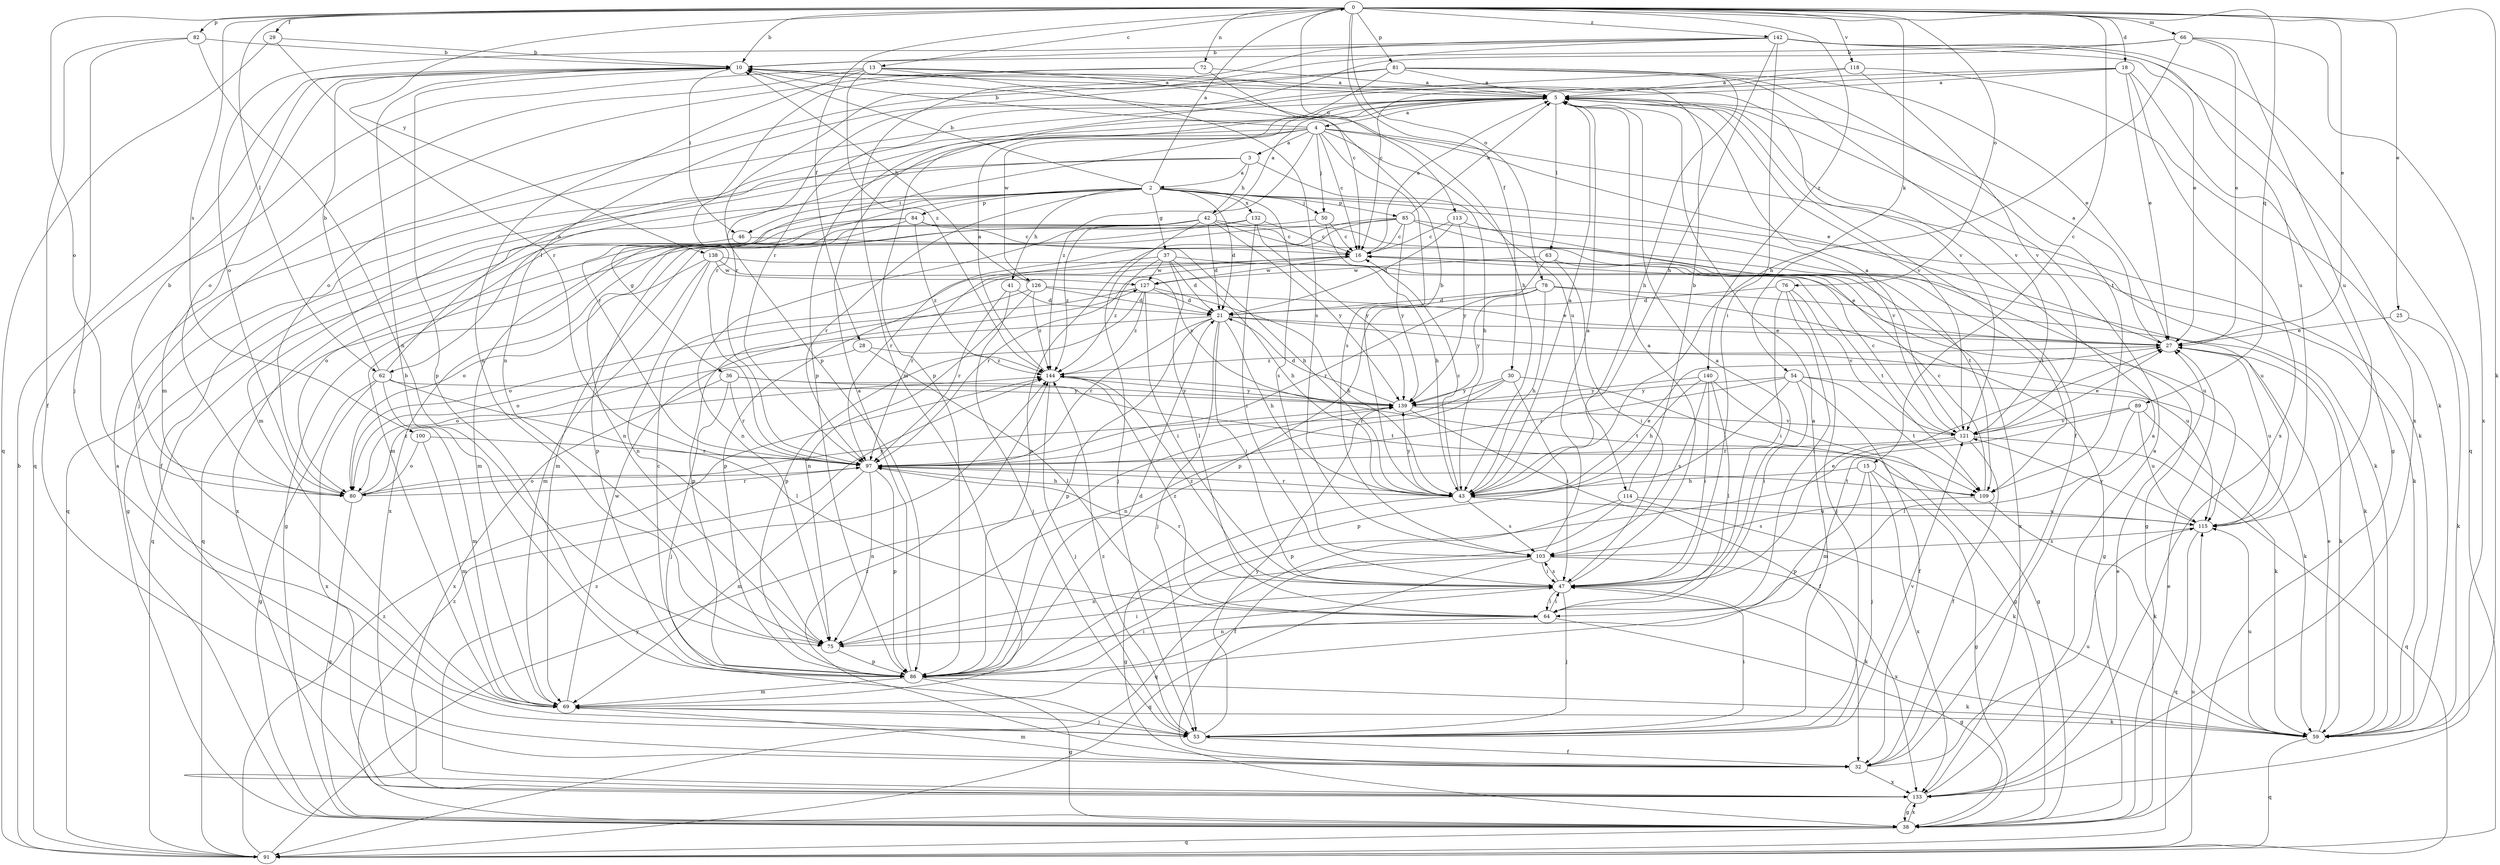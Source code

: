 strict digraph  {
0;
2;
3;
4;
5;
10;
13;
15;
16;
18;
21;
25;
27;
28;
29;
30;
32;
36;
37;
38;
41;
42;
43;
46;
47;
50;
53;
54;
59;
62;
63;
64;
66;
69;
72;
75;
76;
78;
80;
81;
82;
84;
85;
86;
89;
91;
97;
100;
103;
109;
113;
114;
115;
118;
121;
126;
127;
132;
133;
138;
139;
140;
142;
144;
0 -> 10  [label=b];
0 -> 13  [label=c];
0 -> 15  [label=c];
0 -> 18  [label=d];
0 -> 25  [label=e];
0 -> 27  [label=e];
0 -> 28  [label=f];
0 -> 29  [label=f];
0 -> 30  [label=f];
0 -> 54  [label=k];
0 -> 59  [label=k];
0 -> 62  [label=l];
0 -> 66  [label=m];
0 -> 72  [label=n];
0 -> 76  [label=o];
0 -> 78  [label=o];
0 -> 80  [label=o];
0 -> 81  [label=p];
0 -> 82  [label=p];
0 -> 89  [label=q];
0 -> 100  [label=s];
0 -> 113  [label=u];
0 -> 118  [label=v];
0 -> 138  [label=y];
0 -> 140  [label=z];
0 -> 142  [label=z];
2 -> 0  [label=a];
2 -> 10  [label=b];
2 -> 21  [label=d];
2 -> 36  [label=g];
2 -> 37  [label=g];
2 -> 38  [label=g];
2 -> 41  [label=h];
2 -> 46  [label=i];
2 -> 50  [label=j];
2 -> 59  [label=k];
2 -> 69  [label=m];
2 -> 84  [label=p];
2 -> 85  [label=p];
2 -> 97  [label=r];
2 -> 103  [label=s];
2 -> 121  [label=v];
2 -> 132  [label=x];
3 -> 2  [label=a];
3 -> 32  [label=f];
3 -> 42  [label=h];
3 -> 43  [label=h];
3 -> 91  [label=q];
4 -> 3  [label=a];
4 -> 10  [label=b];
4 -> 16  [label=c];
4 -> 27  [label=e];
4 -> 50  [label=j];
4 -> 59  [label=k];
4 -> 62  [label=l];
4 -> 69  [label=m];
4 -> 97  [label=r];
4 -> 103  [label=s];
4 -> 114  [label=u];
4 -> 144  [label=z];
5 -> 4  [label=a];
5 -> 32  [label=f];
5 -> 63  [label=l];
5 -> 121  [label=v];
5 -> 126  [label=w];
10 -> 5  [label=a];
10 -> 46  [label=i];
10 -> 69  [label=m];
10 -> 86  [label=p];
10 -> 121  [label=v];
13 -> 5  [label=a];
13 -> 43  [label=h];
13 -> 75  [label=n];
13 -> 80  [label=o];
13 -> 91  [label=q];
13 -> 103  [label=s];
13 -> 144  [label=z];
15 -> 38  [label=g];
15 -> 43  [label=h];
15 -> 53  [label=j];
15 -> 86  [label=p];
15 -> 133  [label=x];
16 -> 5  [label=a];
16 -> 86  [label=p];
16 -> 97  [label=r];
16 -> 115  [label=u];
16 -> 127  [label=w];
18 -> 5  [label=a];
18 -> 16  [label=c];
18 -> 27  [label=e];
18 -> 38  [label=g];
18 -> 86  [label=p];
18 -> 133  [label=x];
21 -> 27  [label=e];
21 -> 43  [label=h];
21 -> 47  [label=i];
21 -> 53  [label=j];
21 -> 80  [label=o];
21 -> 86  [label=p];
21 -> 97  [label=r];
21 -> 115  [label=u];
25 -> 27  [label=e];
25 -> 59  [label=k];
27 -> 5  [label=a];
27 -> 59  [label=k];
27 -> 115  [label=u];
27 -> 144  [label=z];
28 -> 64  [label=l];
28 -> 80  [label=o];
28 -> 144  [label=z];
29 -> 10  [label=b];
29 -> 91  [label=q];
29 -> 97  [label=r];
30 -> 38  [label=g];
30 -> 47  [label=i];
30 -> 75  [label=n];
30 -> 97  [label=r];
30 -> 139  [label=y];
32 -> 5  [label=a];
32 -> 69  [label=m];
32 -> 115  [label=u];
32 -> 133  [label=x];
32 -> 144  [label=z];
36 -> 53  [label=j];
36 -> 97  [label=r];
36 -> 109  [label=t];
36 -> 133  [label=x];
36 -> 139  [label=y];
37 -> 21  [label=d];
37 -> 27  [label=e];
37 -> 43  [label=h];
37 -> 64  [label=l];
37 -> 97  [label=r];
37 -> 127  [label=w];
37 -> 144  [label=z];
38 -> 5  [label=a];
38 -> 27  [label=e];
38 -> 91  [label=q];
38 -> 133  [label=x];
38 -> 144  [label=z];
41 -> 21  [label=d];
41 -> 53  [label=j];
41 -> 97  [label=r];
42 -> 5  [label=a];
42 -> 16  [label=c];
42 -> 21  [label=d];
42 -> 38  [label=g];
42 -> 53  [label=j];
42 -> 75  [label=n];
42 -> 80  [label=o];
42 -> 115  [label=u];
42 -> 139  [label=y];
42 -> 144  [label=z];
43 -> 5  [label=a];
43 -> 10  [label=b];
43 -> 16  [label=c];
43 -> 27  [label=e];
43 -> 38  [label=g];
43 -> 97  [label=r];
43 -> 103  [label=s];
43 -> 115  [label=u];
43 -> 139  [label=y];
46 -> 43  [label=h];
46 -> 91  [label=q];
47 -> 5  [label=a];
47 -> 27  [label=e];
47 -> 53  [label=j];
47 -> 59  [label=k];
47 -> 64  [label=l];
47 -> 97  [label=r];
47 -> 103  [label=s];
47 -> 144  [label=z];
50 -> 16  [label=c];
50 -> 43  [label=h];
50 -> 91  [label=q];
53 -> 5  [label=a];
53 -> 32  [label=f];
53 -> 47  [label=i];
53 -> 121  [label=v];
53 -> 139  [label=y];
53 -> 144  [label=z];
54 -> 32  [label=f];
54 -> 47  [label=i];
54 -> 59  [label=k];
54 -> 86  [label=p];
54 -> 97  [label=r];
54 -> 109  [label=t];
54 -> 139  [label=y];
59 -> 27  [label=e];
59 -> 91  [label=q];
59 -> 115  [label=u];
62 -> 5  [label=a];
62 -> 10  [label=b];
62 -> 38  [label=g];
62 -> 64  [label=l];
62 -> 69  [label=m];
62 -> 133  [label=x];
62 -> 139  [label=y];
63 -> 47  [label=i];
63 -> 86  [label=p];
63 -> 127  [label=w];
63 -> 133  [label=x];
64 -> 5  [label=a];
64 -> 38  [label=g];
64 -> 47  [label=i];
64 -> 75  [label=n];
64 -> 144  [label=z];
66 -> 10  [label=b];
66 -> 27  [label=e];
66 -> 43  [label=h];
66 -> 97  [label=r];
66 -> 115  [label=u];
66 -> 133  [label=x];
69 -> 53  [label=j];
69 -> 59  [label=k];
69 -> 127  [label=w];
72 -> 5  [label=a];
72 -> 16  [label=c];
72 -> 53  [label=j];
72 -> 97  [label=r];
75 -> 47  [label=i];
75 -> 86  [label=p];
76 -> 21  [label=d];
76 -> 47  [label=i];
76 -> 53  [label=j];
76 -> 64  [label=l];
76 -> 121  [label=v];
78 -> 21  [label=d];
78 -> 38  [label=g];
78 -> 43  [label=h];
78 -> 59  [label=k];
78 -> 97  [label=r];
78 -> 139  [label=y];
80 -> 10  [label=b];
80 -> 38  [label=g];
80 -> 97  [label=r];
80 -> 139  [label=y];
80 -> 144  [label=z];
81 -> 5  [label=a];
81 -> 27  [label=e];
81 -> 43  [label=h];
81 -> 75  [label=n];
81 -> 80  [label=o];
81 -> 86  [label=p];
81 -> 109  [label=t];
81 -> 121  [label=v];
82 -> 10  [label=b];
82 -> 32  [label=f];
82 -> 53  [label=j];
82 -> 75  [label=n];
84 -> 16  [label=c];
84 -> 69  [label=m];
84 -> 75  [label=n];
84 -> 109  [label=t];
84 -> 133  [label=x];
84 -> 144  [label=z];
85 -> 5  [label=a];
85 -> 16  [label=c];
85 -> 38  [label=g];
85 -> 59  [label=k];
85 -> 69  [label=m];
85 -> 86  [label=p];
85 -> 97  [label=r];
85 -> 139  [label=y];
86 -> 5  [label=a];
86 -> 10  [label=b];
86 -> 16  [label=c];
86 -> 21  [label=d];
86 -> 38  [label=g];
86 -> 47  [label=i];
86 -> 59  [label=k];
86 -> 69  [label=m];
89 -> 59  [label=k];
89 -> 64  [label=l];
89 -> 69  [label=m];
89 -> 115  [label=u];
89 -> 121  [label=v];
91 -> 10  [label=b];
91 -> 115  [label=u];
91 -> 139  [label=y];
91 -> 144  [label=z];
97 -> 43  [label=h];
97 -> 69  [label=m];
97 -> 75  [label=n];
97 -> 80  [label=o];
97 -> 86  [label=p];
97 -> 109  [label=t];
100 -> 69  [label=m];
100 -> 80  [label=o];
100 -> 97  [label=r];
103 -> 5  [label=a];
103 -> 47  [label=i];
103 -> 75  [label=n];
103 -> 91  [label=q];
103 -> 133  [label=x];
109 -> 16  [label=c];
109 -> 59  [label=k];
109 -> 103  [label=s];
113 -> 16  [label=c];
113 -> 21  [label=d];
113 -> 109  [label=t];
113 -> 139  [label=y];
114 -> 10  [label=b];
114 -> 32  [label=f];
114 -> 59  [label=k];
114 -> 91  [label=q];
114 -> 115  [label=u];
115 -> 91  [label=q];
115 -> 103  [label=s];
115 -> 121  [label=v];
118 -> 5  [label=a];
118 -> 59  [label=k];
118 -> 97  [label=r];
118 -> 121  [label=v];
121 -> 5  [label=a];
121 -> 16  [label=c];
121 -> 27  [label=e];
121 -> 32  [label=f];
121 -> 86  [label=p];
121 -> 91  [label=q];
121 -> 97  [label=r];
126 -> 10  [label=b];
126 -> 21  [label=d];
126 -> 27  [label=e];
126 -> 75  [label=n];
126 -> 86  [label=p];
126 -> 144  [label=z];
127 -> 21  [label=d];
127 -> 43  [label=h];
127 -> 47  [label=i];
127 -> 80  [label=o];
127 -> 86  [label=p];
127 -> 144  [label=z];
132 -> 16  [label=c];
132 -> 47  [label=i];
132 -> 86  [label=p];
132 -> 133  [label=x];
132 -> 139  [label=y];
133 -> 5  [label=a];
133 -> 27  [label=e];
133 -> 38  [label=g];
133 -> 144  [label=z];
138 -> 69  [label=m];
138 -> 75  [label=n];
138 -> 80  [label=o];
138 -> 109  [label=t];
138 -> 127  [label=w];
138 -> 139  [label=y];
139 -> 21  [label=d];
139 -> 32  [label=f];
139 -> 121  [label=v];
140 -> 38  [label=g];
140 -> 43  [label=h];
140 -> 47  [label=i];
140 -> 64  [label=l];
140 -> 103  [label=s];
140 -> 139  [label=y];
142 -> 10  [label=b];
142 -> 27  [label=e];
142 -> 43  [label=h];
142 -> 47  [label=i];
142 -> 69  [label=m];
142 -> 80  [label=o];
142 -> 86  [label=p];
142 -> 91  [label=q];
142 -> 115  [label=u];
142 -> 133  [label=x];
144 -> 5  [label=a];
144 -> 53  [label=j];
144 -> 109  [label=t];
144 -> 139  [label=y];
}
